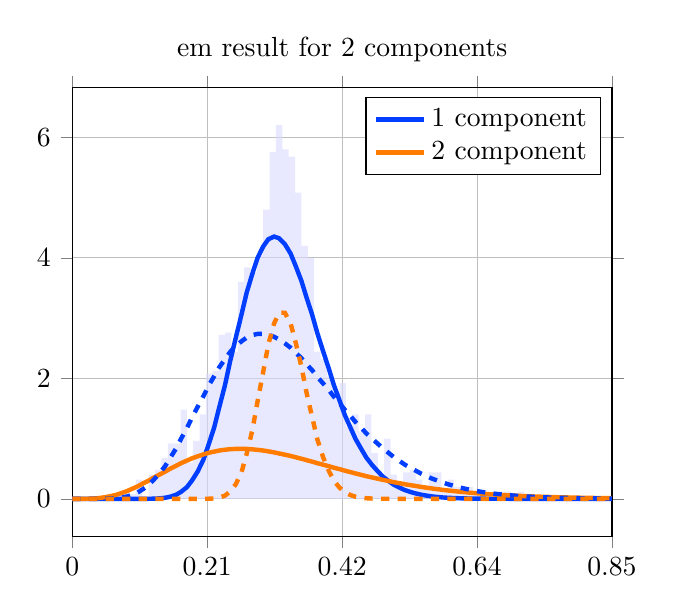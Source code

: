 \begin{tikzpicture}
\begin{axis}[title={em result for 2 components}, yticklabel style={/pgf/number format/fixed,
            /pgf/number format/precision=3}, grid={major}, yminorgrids={true}, tick align={outside}, xtick={0.0,0.212,0.424,0.636,0.848}, xmin={0.0}, xmax={0.848}, scaled y ticks={false}]
    \addplot[ybar interval, fill={blue!15}, forget plot, opacity={0.6}, draw={none}, bar width={5.0e-6}]
        table[row sep={\\}]
        {
            \\
            0.05  0.04  \\
            0.06  0.04  \\
            0.07  0.04  \\
            0.08  0.04  \\
            0.09  0.08  \\
            0.1  0.32  \\
            0.11  0.04  \\
            0.12  0.4  \\
            0.13  0.48  \\
            0.14  0.68  \\
            0.15  0.92  \\
            0.16  0.92  \\
            0.17  1.48  \\
            0.18  0.6  \\
            0.19  0.96  \\
            0.2  1.4  \\
            0.21  2.08  \\
            0.22  2.12  \\
            0.23  2.72  \\
            0.24  2.76  \\
            0.25  2.44  \\
            0.26  3.6  \\
            0.27  3.84  \\
            0.28  3.76  \\
            0.29  4.04  \\
            0.3  4.8  \\
            0.31  5.76  \\
            0.32  6.2  \\
            0.33  5.8  \\
            0.34  5.68  \\
            0.35  5.08  \\
            0.36  4.2  \\
            0.37  4.0  \\
            0.38  2.44  \\
            0.39  2.32  \\
            0.4  2.04  \\
            0.41  1.76  \\
            0.42  1.92  \\
            0.43  1.2  \\
            0.44  1.4  \\
            0.45  1.12  \\
            0.46  1.4  \\
            0.47  0.76  \\
            0.48  0.4  \\
            0.49  1.0  \\
            0.5  0.4  \\
            0.51  0.28  \\
            0.52  0.44  \\
            0.53  0.48  \\
            0.54  0.32  \\
            0.55  0.16  \\
            0.56  0.44  \\
            0.57  0.44  \\
            0.58  0.16  \\
            0.59  0.32  \\
            0.6  0.2  \\
            0.61  0.16  \\
            0.62  0.2  \\
            0.63  0.12  \\
            0.64  0.12  \\
            0.65  0.08  \\
            0.66  0.0  \\
            0.67  0.12  \\
            0.68  0.12  \\
            0.69  0.08  \\
            0.7  0.12  \\
            0.71  0.04  \\
            0.72  0.0  \\
            0.73  0.04  \\
            0.74  0.0  \\
            0.75  0.0  \\
            0.76  0.0  \\
            0.77  0.04  \\
            0.78  0.0  \\
            0.79  0.0  \\
            0.8  0.0  \\
            0.81  0.0  \\
            0.82  0.0  \\
            0.83  0.0  \\
            0.84  0.04  \\
            0.85  0.0  \\
        }
        ;
    \addplot[style={{ultra thick}}, color={rgb,1:red,0.008;green,0.243;blue,1.0}]
        table[row sep={\\}]
        {
            \\
            0.0  0.0  \\
            0.009  1.559e-26  \\
            0.017  7.326e-20  \\
            0.026  4.527e-16  \\
            0.034  1.849e-13  \\
            0.043  1.706e-11  \\
            0.051  6.137e-10  \\
            0.06  1.153e-8  \\
            0.069  1.347e-7  \\
            0.077  1.094e-6  \\
            0.086  6.672e-6  \\
            0.094  3.227e-5  \\
            0.103  0.0  \\
            0.111  0.0  \\
            0.12  0.001  \\
            0.128  0.003  \\
            0.137  0.008  \\
            0.146  0.018  \\
            0.154  0.036  \\
            0.163  0.067  \\
            0.171  0.117  \\
            0.18  0.193  \\
            0.188  0.303  \\
            0.197  0.454  \\
            0.206  0.65  \\
            0.214  0.895  \\
            0.223  1.188  \\
            0.231  1.523  \\
            0.24  1.892  \\
            0.248  2.283  \\
            0.257  2.679  \\
            0.266  3.065  \\
            0.274  3.423  \\
            0.283  3.739  \\
            0.291  3.997  \\
            0.3  4.189  \\
            0.308  4.308  \\
            0.317  4.352  \\
            0.325  4.324  \\
            0.334  4.227  \\
            0.343  4.071  \\
            0.351  3.864  \\
            0.36  3.617  \\
            0.368  3.343  \\
            0.377  3.051  \\
            0.385  2.751  \\
            0.394  2.453  \\
            0.403  2.163  \\
            0.411  1.888  \\
            0.42  1.631  \\
            0.428  1.396  \\
            0.437  1.184  \\
            0.445  0.995  \\
            0.454  0.829  \\
            0.462  0.685  \\
            0.471  0.562  \\
            0.48  0.457  \\
            0.488  0.369  \\
            0.497  0.296  \\
            0.505  0.236  \\
            0.514  0.187  \\
            0.522  0.147  \\
            0.531  0.115  \\
            0.54  0.089  \\
            0.548  0.069  \\
            0.557  0.053  \\
            0.565  0.04  \\
            0.574  0.031  \\
            0.582  0.023  \\
            0.591  0.017  \\
            0.6  0.013  \\
            0.608  0.01  \\
            0.617  0.007  \\
            0.625  0.005  \\
            0.634  0.004  \\
            0.642  0.003  \\
            0.651  0.002  \\
            0.659  0.002  \\
            0.668  0.001  \\
            0.677  0.001  \\
            0.685  0.001  \\
            0.694  0.0  \\
            0.702  0.0  \\
            0.711  0.0  \\
            0.719  0.0  \\
            0.728  0.0  \\
            0.737  7.211e-5  \\
            0.745  5.056e-5  \\
            0.754  3.534e-5  \\
            0.762  2.463e-5  \\
            0.771  1.712e-5  \\
            0.779  1.186e-5  \\
            0.788  8.197e-6  \\
            0.797  5.649e-6  \\
            0.805  3.883e-6  \\
            0.814  2.662e-6  \\
            0.822  1.82e-6  \\
            0.831  1.241e-6  \\
            0.839  8.446e-7  \\
            0.848  5.733e-7  \\
        }
        ;
    \addlegendentry {1 component}
    \addplot[style={{ultra thick}}, color={rgb,1:red,1.0;green,0.486;blue,0.0}]
        table[row sep={\\}]
        {
            \\
            0.0  0.0  \\
            0.009  3.117e-5  \\
            0.017  0.0  \\
            0.026  0.002  \\
            0.034  0.006  \\
            0.043  0.014  \\
            0.051  0.027  \\
            0.06  0.044  \\
            0.069  0.067  \\
            0.077  0.095  \\
            0.086  0.129  \\
            0.094  0.167  \\
            0.103  0.209  \\
            0.111  0.255  \\
            0.12  0.303  \\
            0.128  0.352  \\
            0.137  0.403  \\
            0.146  0.452  \\
            0.154  0.501  \\
            0.163  0.548  \\
            0.171  0.593  \\
            0.18  0.634  \\
            0.188  0.672  \\
            0.197  0.706  \\
            0.206  0.737  \\
            0.214  0.763  \\
            0.223  0.784  \\
            0.231  0.802  \\
            0.24  0.815  \\
            0.248  0.824  \\
            0.257  0.829  \\
            0.266  0.83  \\
            0.274  0.828  \\
            0.283  0.822  \\
            0.291  0.813  \\
            0.3  0.802  \\
            0.308  0.788  \\
            0.317  0.771  \\
            0.325  0.753  \\
            0.334  0.733  \\
            0.343  0.712  \\
            0.351  0.69  \\
            0.36  0.666  \\
            0.368  0.642  \\
            0.377  0.617  \\
            0.385  0.592  \\
            0.394  0.567  \\
            0.403  0.542  \\
            0.411  0.517  \\
            0.42  0.493  \\
            0.428  0.468  \\
            0.437  0.444  \\
            0.445  0.421  \\
            0.454  0.398  \\
            0.462  0.376  \\
            0.471  0.355  \\
            0.48  0.334  \\
            0.488  0.315  \\
            0.497  0.296  \\
            0.505  0.277  \\
            0.514  0.26  \\
            0.522  0.243  \\
            0.531  0.228  \\
            0.54  0.213  \\
            0.548  0.198  \\
            0.557  0.185  \\
            0.565  0.172  \\
            0.574  0.16  \\
            0.582  0.149  \\
            0.591  0.138  \\
            0.6  0.128  \\
            0.608  0.119  \\
            0.617  0.11  \\
            0.625  0.102  \\
            0.634  0.094  \\
            0.642  0.087  \\
            0.651  0.081  \\
            0.659  0.074  \\
            0.668  0.069  \\
            0.677  0.063  \\
            0.685  0.058  \\
            0.694  0.054  \\
            0.702  0.049  \\
            0.711  0.045  \\
            0.719  0.042  \\
            0.728  0.038  \\
            0.737  0.035  \\
            0.745  0.032  \\
            0.754  0.03  \\
            0.762  0.027  \\
            0.771  0.025  \\
            0.779  0.023  \\
            0.788  0.021  \\
            0.797  0.019  \\
            0.805  0.017  \\
            0.814  0.016  \\
            0.822  0.014  \\
            0.831  0.013  \\
            0.839  0.012  \\
            0.848  0.011  \\
        }
        ;
    \addlegendentry {2 component}
    \addplot[style={{ultra thick, dashed}}, color={rgb,1:red,0.008;green,0.243;blue,1.0}]
        table[row sep={\\}]
        {
            \\
            0.0  0.0  \\
            0.009  3.159e-9  \\
            0.017  6.418e-7  \\
            0.026  1.305e-5  \\
            0.034  0.0  \\
            0.043  0.0  \\
            0.051  0.002  \\
            0.06  0.005  \\
            0.069  0.011  \\
            0.077  0.021  \\
            0.086  0.039  \\
            0.094  0.067  \\
            0.103  0.107  \\
            0.111  0.161  \\
            0.12  0.231  \\
            0.128  0.318  \\
            0.137  0.423  \\
            0.146  0.545  \\
            0.154  0.683  \\
            0.163  0.835  \\
            0.171  0.999  \\
            0.18  1.172  \\
            0.188  1.349  \\
            0.197  1.528  \\
            0.206  1.704  \\
            0.214  1.874  \\
            0.223  2.036  \\
            0.231  2.185  \\
            0.24  2.319  \\
            0.248  2.437  \\
            0.257  2.536  \\
            0.266  2.616  \\
            0.274  2.676  \\
            0.283  2.717  \\
            0.291  2.737  \\
            0.3  2.739  \\
            0.308  2.723  \\
            0.317  2.69  \\
            0.325  2.643  \\
            0.334  2.581  \\
            0.343  2.508  \\
            0.351  2.425  \\
            0.36  2.334  \\
            0.368  2.236  \\
            0.377  2.132  \\
            0.385  2.025  \\
            0.394  1.916  \\
            0.403  1.806  \\
            0.411  1.696  \\
            0.42  1.587  \\
            0.428  1.48  \\
            0.437  1.376  \\
            0.445  1.276  \\
            0.454  1.179  \\
            0.462  1.087  \\
            0.471  0.999  \\
            0.48  0.915  \\
            0.488  0.837  \\
            0.497  0.763  \\
            0.505  0.694  \\
            0.514  0.63  \\
            0.522  0.571  \\
            0.531  0.516  \\
            0.54  0.465  \\
            0.548  0.419  \\
            0.557  0.376  \\
            0.565  0.337  \\
            0.574  0.302  \\
            0.582  0.27  \\
            0.591  0.241  \\
            0.6  0.214  \\
            0.608  0.19  \\
            0.617  0.169  \\
            0.625  0.15  \\
            0.634  0.133  \\
            0.642  0.117  \\
            0.651  0.103  \\
            0.659  0.091  \\
            0.668  0.08  \\
            0.677  0.07  \\
            0.685  0.062  \\
            0.694  0.054  \\
            0.702  0.047  \\
            0.711  0.041  \\
            0.719  0.036  \\
            0.728  0.032  \\
            0.737  0.027  \\
            0.745  0.024  \\
            0.754  0.021  \\
            0.762  0.018  \\
            0.771  0.016  \\
            0.779  0.014  \\
            0.788  0.012  \\
            0.797  0.01  \\
            0.805  0.009  \\
            0.814  0.008  \\
            0.822  0.007  \\
            0.831  0.006  \\
            0.839  0.005  \\
            0.848  0.004  \\
        }
        ;
    \addplot[style={{ultra thick, dashed}}, color={rgb,1:red,1.0;green,0.486;blue,0.0}]
        table[row sep={\\}]
        {
            \\
            0.0  0.0  \\
            0.009  1.115e-103  \\
            0.017  6.835e-78  \\
            0.026  3.181e-63  \\
            0.034  4.148e-53  \\
            0.043  1.732e-45  \\
            0.051  1.912e-39  \\
            0.06  1.72e-34  \\
            0.069  2.468e-30  \\
            0.077  8.724e-27  \\
            0.086  1.021e-23  \\
            0.094  4.881e-21  \\
            0.103  1.115e-18  \\
            0.111  1.371e-16  \\
            0.12  9.935e-15  \\
            0.128  4.567e-13  \\
            0.137  1.412e-11  \\
            0.146  3.083e-10  \\
            0.154  4.942e-9  \\
            0.163  6.019e-8  \\
            0.171  5.726e-7  \\
            0.18  4.359e-6  \\
            0.188  2.712e-5  \\
            0.197  0.0  \\
            0.206  0.001  \\
            0.214  0.002  \\
            0.223  0.007  \\
            0.231  0.021  \\
            0.24  0.054  \\
            0.248  0.121  \\
            0.257  0.244  \\
            0.266  0.447  \\
            0.274  0.747  \\
            0.283  1.144  \\
            0.291  1.614  \\
            0.3  2.109  \\
            0.308  2.563  \\
            0.317  2.907  \\
            0.325  3.09  \\
            0.334  3.088  \\
            0.343  2.911  \\
            0.351  2.595  \\
            0.36  2.195  \\
            0.368  1.764  \\
            0.377  1.352  \\
            0.385  0.989  \\
            0.394  0.693  \\
            0.403  0.465  \\
            0.411  0.3  \\
            0.42  0.186  \\
            0.428  0.111  \\
            0.437  0.064  \\
            0.445  0.036  \\
            0.454  0.019  \\
            0.462  0.01  \\
            0.471  0.005  \\
            0.48  0.003  \\
            0.488  0.001  \\
            0.497  0.001  \\
            0.505  0.0  \\
            0.514  0.0  \\
            0.522  4.845e-5  \\
            0.531  2.04e-5  \\
            0.54  8.389e-6  \\
            0.548  3.374e-6  \\
            0.557  1.328e-6  \\
            0.565  5.117e-7  \\
            0.574  1.932e-7  \\
            0.582  7.151e-8  \\
            0.591  2.596e-8  \\
            0.6  9.252e-9  \\
            0.608  3.238e-9  \\
            0.617  1.113e-9  \\
            0.625  3.762e-10  \\
            0.634  1.25e-10  \\
            0.642  4.089e-11  \\
            0.651  1.316e-11  \\
            0.659  4.171e-12  \\
            0.668  1.302e-12  \\
            0.677  4.008e-13  \\
            0.685  1.216e-13  \\
            0.694  3.637e-14  \\
            0.702  1.073e-14  \\
            0.711  3.126e-15  \\
            0.719  8.986e-16  \\
            0.728  2.551e-16  \\
            0.737  7.153e-17  \\
            0.745  1.982e-17  \\
            0.754  5.427e-18  \\
            0.762  1.469e-18  \\
            0.771  3.932e-19  \\
            0.779  1.041e-19  \\
            0.788  2.727e-20  \\
            0.797  7.067e-21  \\
            0.805  1.813e-21  \\
            0.814  4.604e-22  \\
            0.822  1.158e-22  \\
            0.831  2.883e-23  \\
            0.839  7.112e-24  \\
            0.848  1.738e-24  \\
        }
        ;
\end{axis}
\end{tikzpicture}
